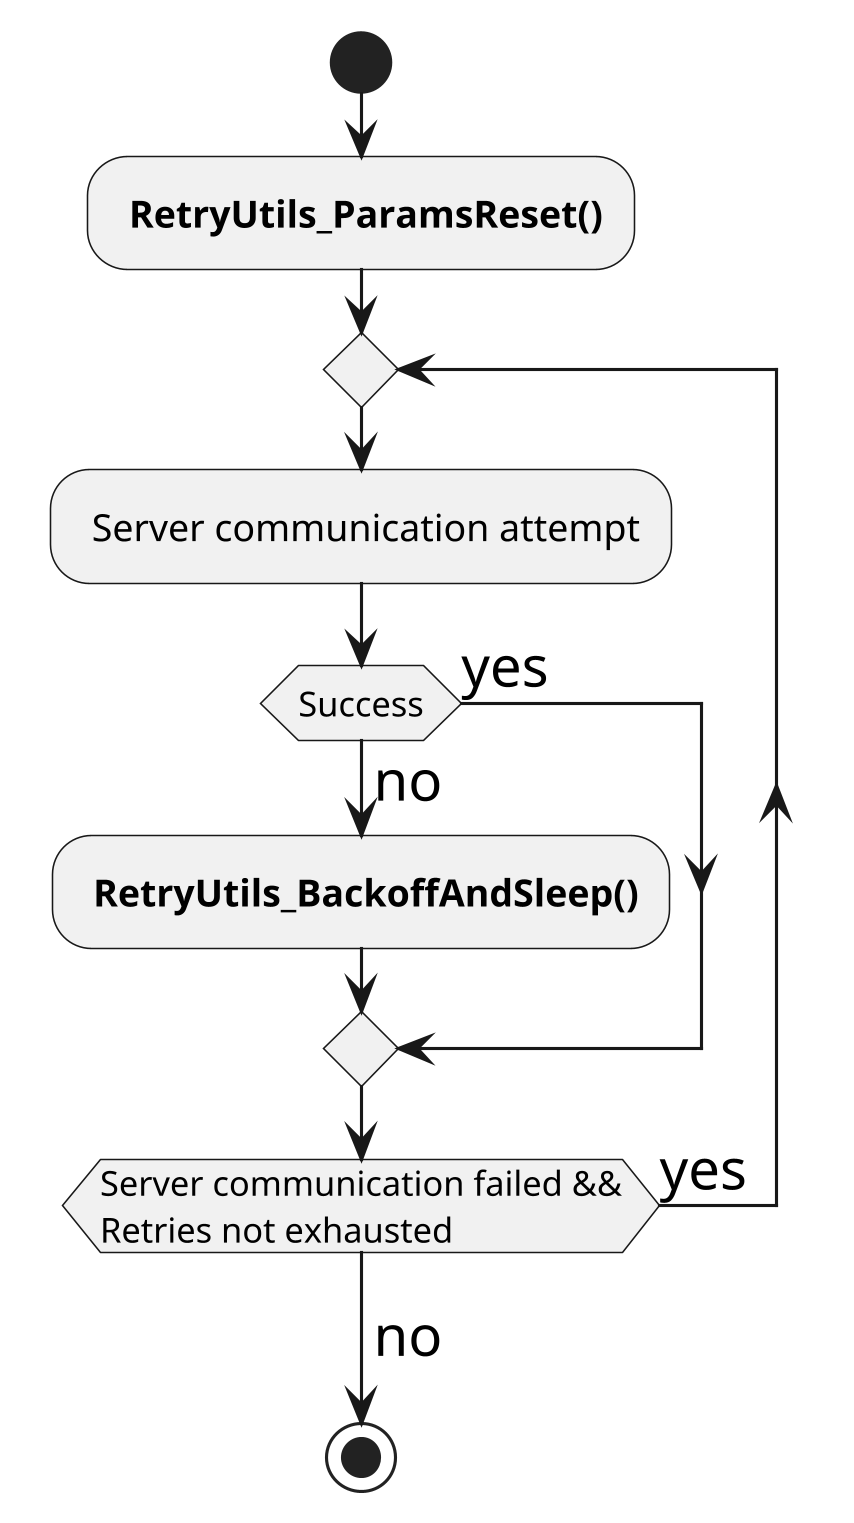 @startuml

skinparam dpi 300
skinparam ArrowFontSize 18

start
: **RetryUtils_ParamsReset()**;
repeat
	: Server communication attempt;
	if (Success) then (no)
    	: **RetryUtils_BackoffAndSleep()**;
    else (yes)
    endif
repeat while (Server communication failed &&\nRetries not exhausted) is (yes)
-> no;
stop

@enduml
